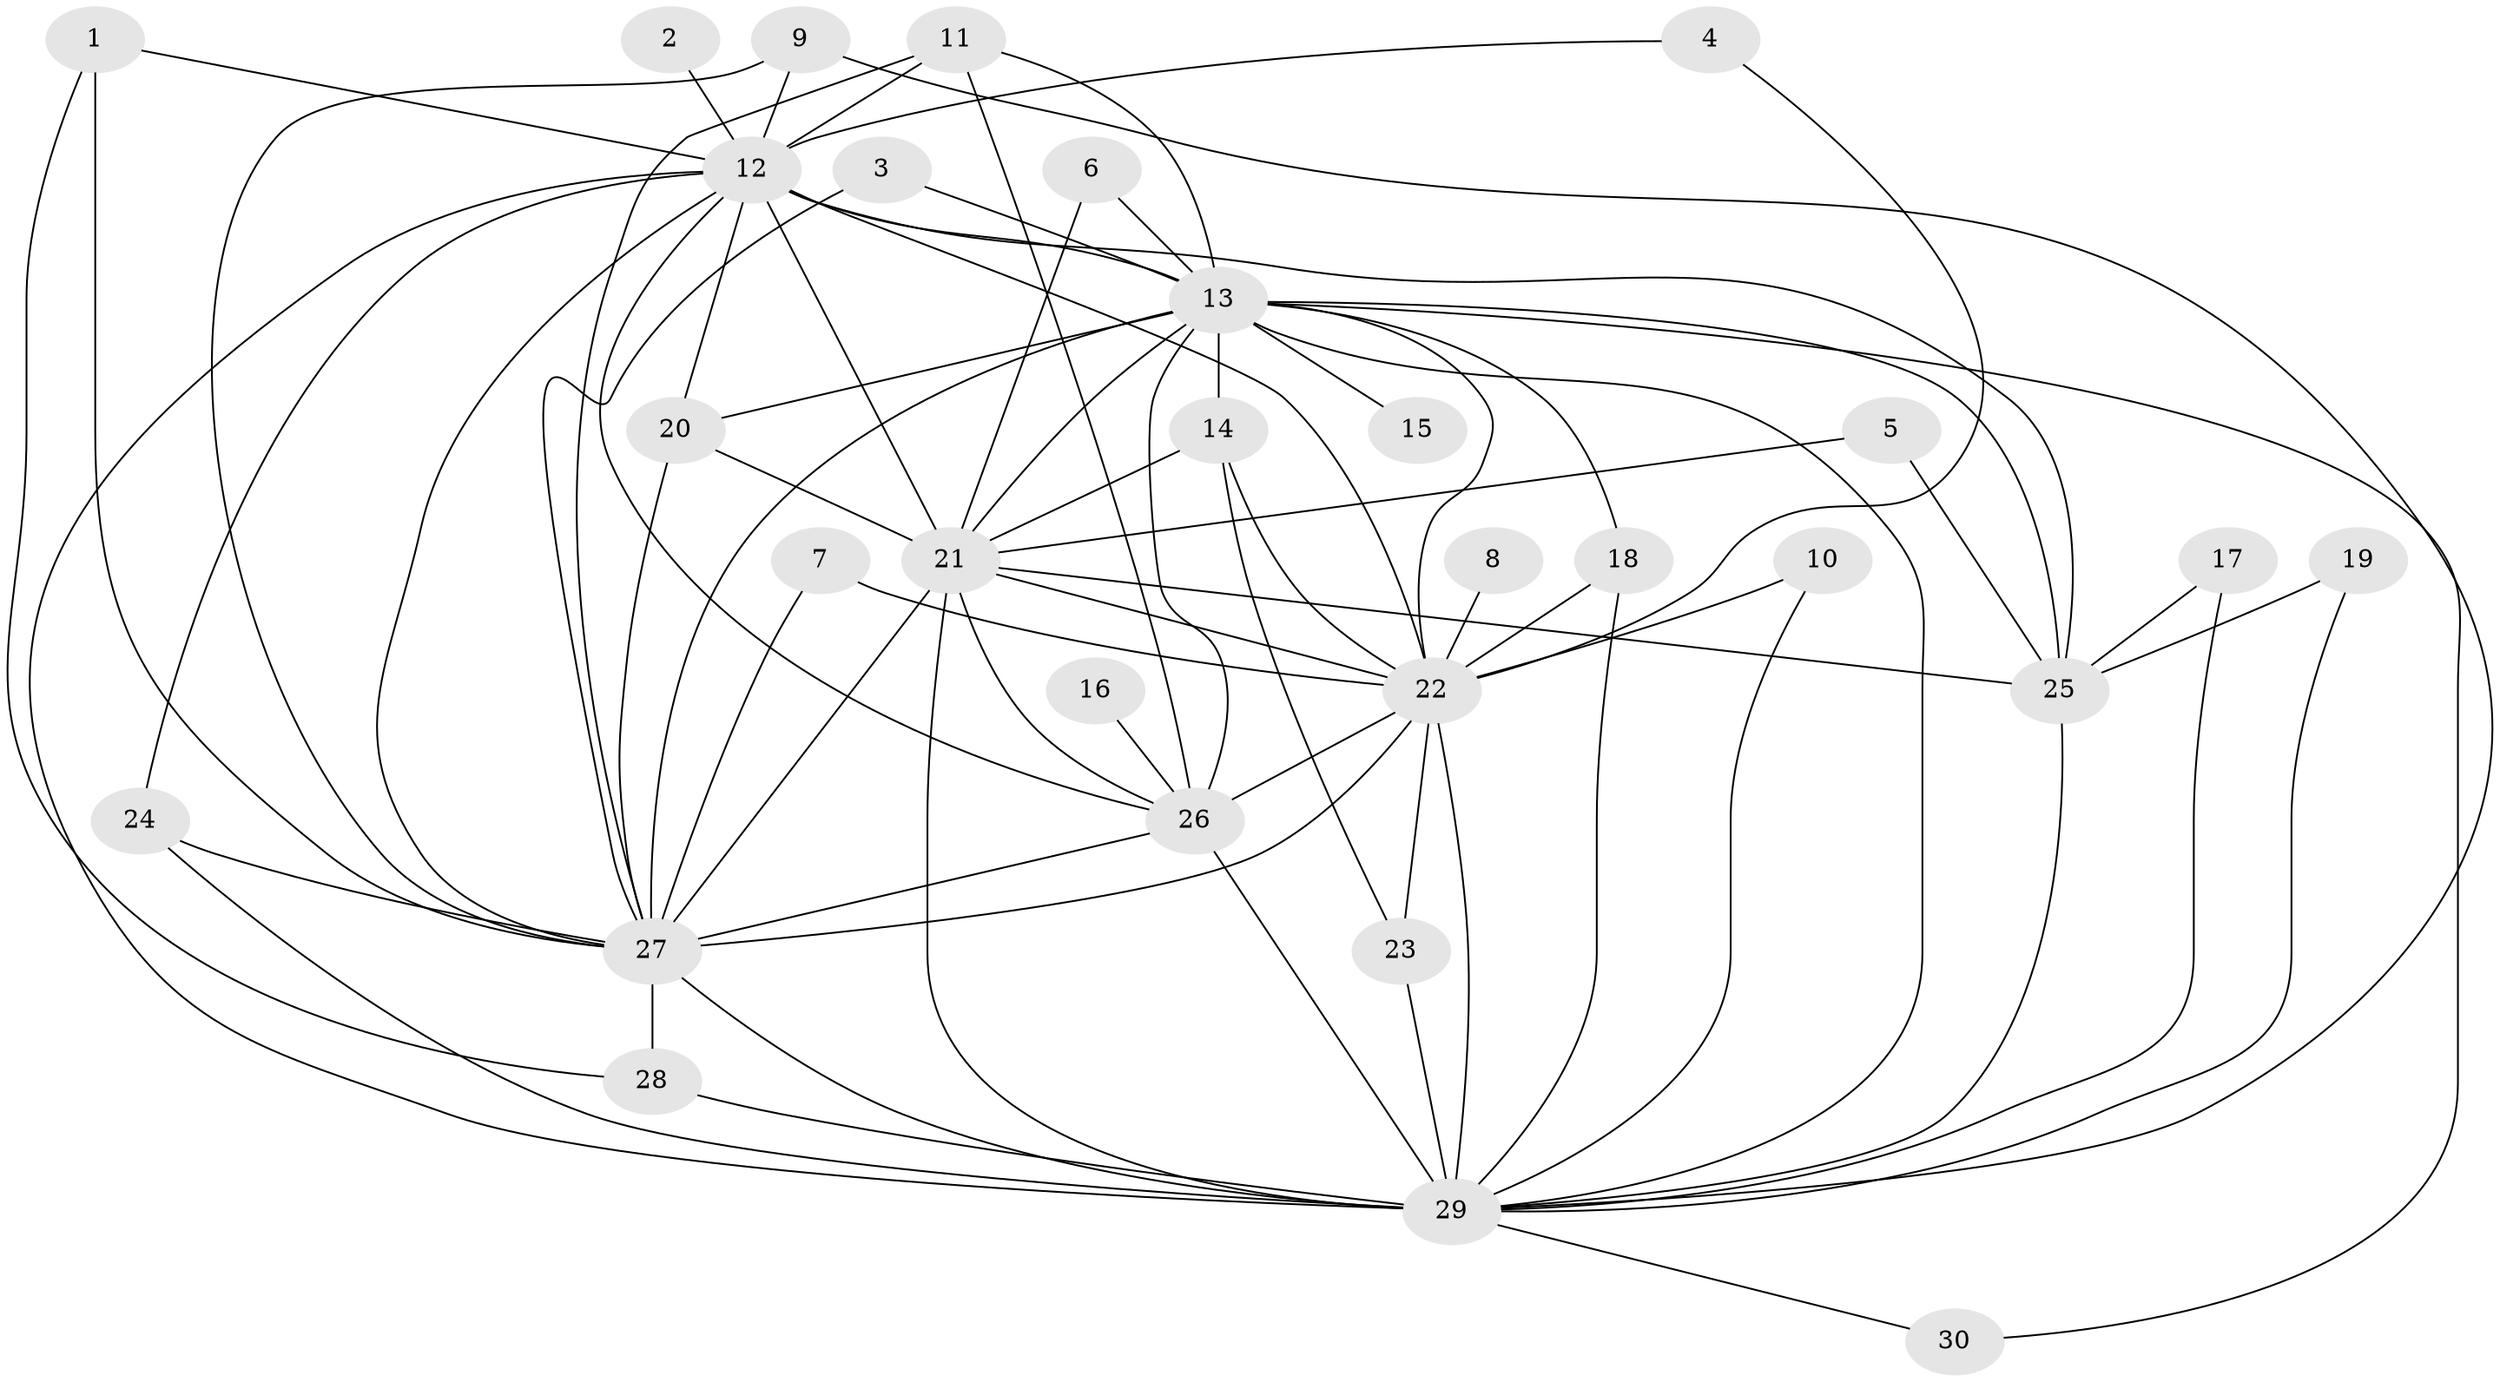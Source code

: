 // original degree distribution, {21: 0.03389830508474576, 13: 0.01694915254237288, 20: 0.01694915254237288, 17: 0.03389830508474576, 14: 0.01694915254237288, 12: 0.01694915254237288, 16: 0.01694915254237288, 15: 0.01694915254237288, 5: 0.06779661016949153, 3: 0.1694915254237288, 2: 0.5932203389830508}
// Generated by graph-tools (version 1.1) at 2025/48/03/06/25 01:48:57]
// undirected, 30 vertices, 75 edges
graph export_dot {
graph [start="1"]
  node [color=gray90,style=filled];
  1;
  2;
  3;
  4;
  5;
  6;
  7;
  8;
  9;
  10;
  11;
  12;
  13;
  14;
  15;
  16;
  17;
  18;
  19;
  20;
  21;
  22;
  23;
  24;
  25;
  26;
  27;
  28;
  29;
  30;
  1 -- 12 [weight=1.0];
  1 -- 27 [weight=1.0];
  1 -- 28 [weight=1.0];
  2 -- 12 [weight=1.0];
  3 -- 13 [weight=1.0];
  3 -- 27 [weight=1.0];
  4 -- 12 [weight=1.0];
  4 -- 22 [weight=1.0];
  5 -- 21 [weight=1.0];
  5 -- 25 [weight=1.0];
  6 -- 13 [weight=1.0];
  6 -- 21 [weight=1.0];
  7 -- 22 [weight=1.0];
  7 -- 27 [weight=1.0];
  8 -- 22 [weight=1.0];
  9 -- 12 [weight=1.0];
  9 -- 27 [weight=1.0];
  9 -- 29 [weight=1.0];
  10 -- 22 [weight=1.0];
  10 -- 29 [weight=2.0];
  11 -- 12 [weight=1.0];
  11 -- 13 [weight=1.0];
  11 -- 26 [weight=1.0];
  11 -- 27 [weight=1.0];
  12 -- 13 [weight=3.0];
  12 -- 20 [weight=1.0];
  12 -- 21 [weight=3.0];
  12 -- 22 [weight=1.0];
  12 -- 24 [weight=1.0];
  12 -- 25 [weight=1.0];
  12 -- 26 [weight=1.0];
  12 -- 27 [weight=1.0];
  12 -- 29 [weight=2.0];
  13 -- 14 [weight=2.0];
  13 -- 15 [weight=2.0];
  13 -- 18 [weight=1.0];
  13 -- 20 [weight=1.0];
  13 -- 21 [weight=4.0];
  13 -- 22 [weight=2.0];
  13 -- 25 [weight=2.0];
  13 -- 26 [weight=2.0];
  13 -- 27 [weight=2.0];
  13 -- 29 [weight=4.0];
  13 -- 30 [weight=1.0];
  14 -- 21 [weight=1.0];
  14 -- 22 [weight=1.0];
  14 -- 23 [weight=1.0];
  16 -- 26 [weight=1.0];
  17 -- 25 [weight=1.0];
  17 -- 29 [weight=1.0];
  18 -- 22 [weight=1.0];
  18 -- 29 [weight=1.0];
  19 -- 25 [weight=1.0];
  19 -- 29 [weight=1.0];
  20 -- 21 [weight=2.0];
  20 -- 27 [weight=1.0];
  21 -- 22 [weight=2.0];
  21 -- 25 [weight=1.0];
  21 -- 26 [weight=2.0];
  21 -- 27 [weight=2.0];
  21 -- 29 [weight=4.0];
  22 -- 23 [weight=1.0];
  22 -- 26 [weight=1.0];
  22 -- 27 [weight=1.0];
  22 -- 29 [weight=4.0];
  23 -- 29 [weight=2.0];
  24 -- 27 [weight=1.0];
  24 -- 29 [weight=1.0];
  25 -- 29 [weight=1.0];
  26 -- 27 [weight=1.0];
  26 -- 29 [weight=4.0];
  27 -- 28 [weight=1.0];
  27 -- 29 [weight=2.0];
  28 -- 29 [weight=1.0];
  29 -- 30 [weight=1.0];
}
